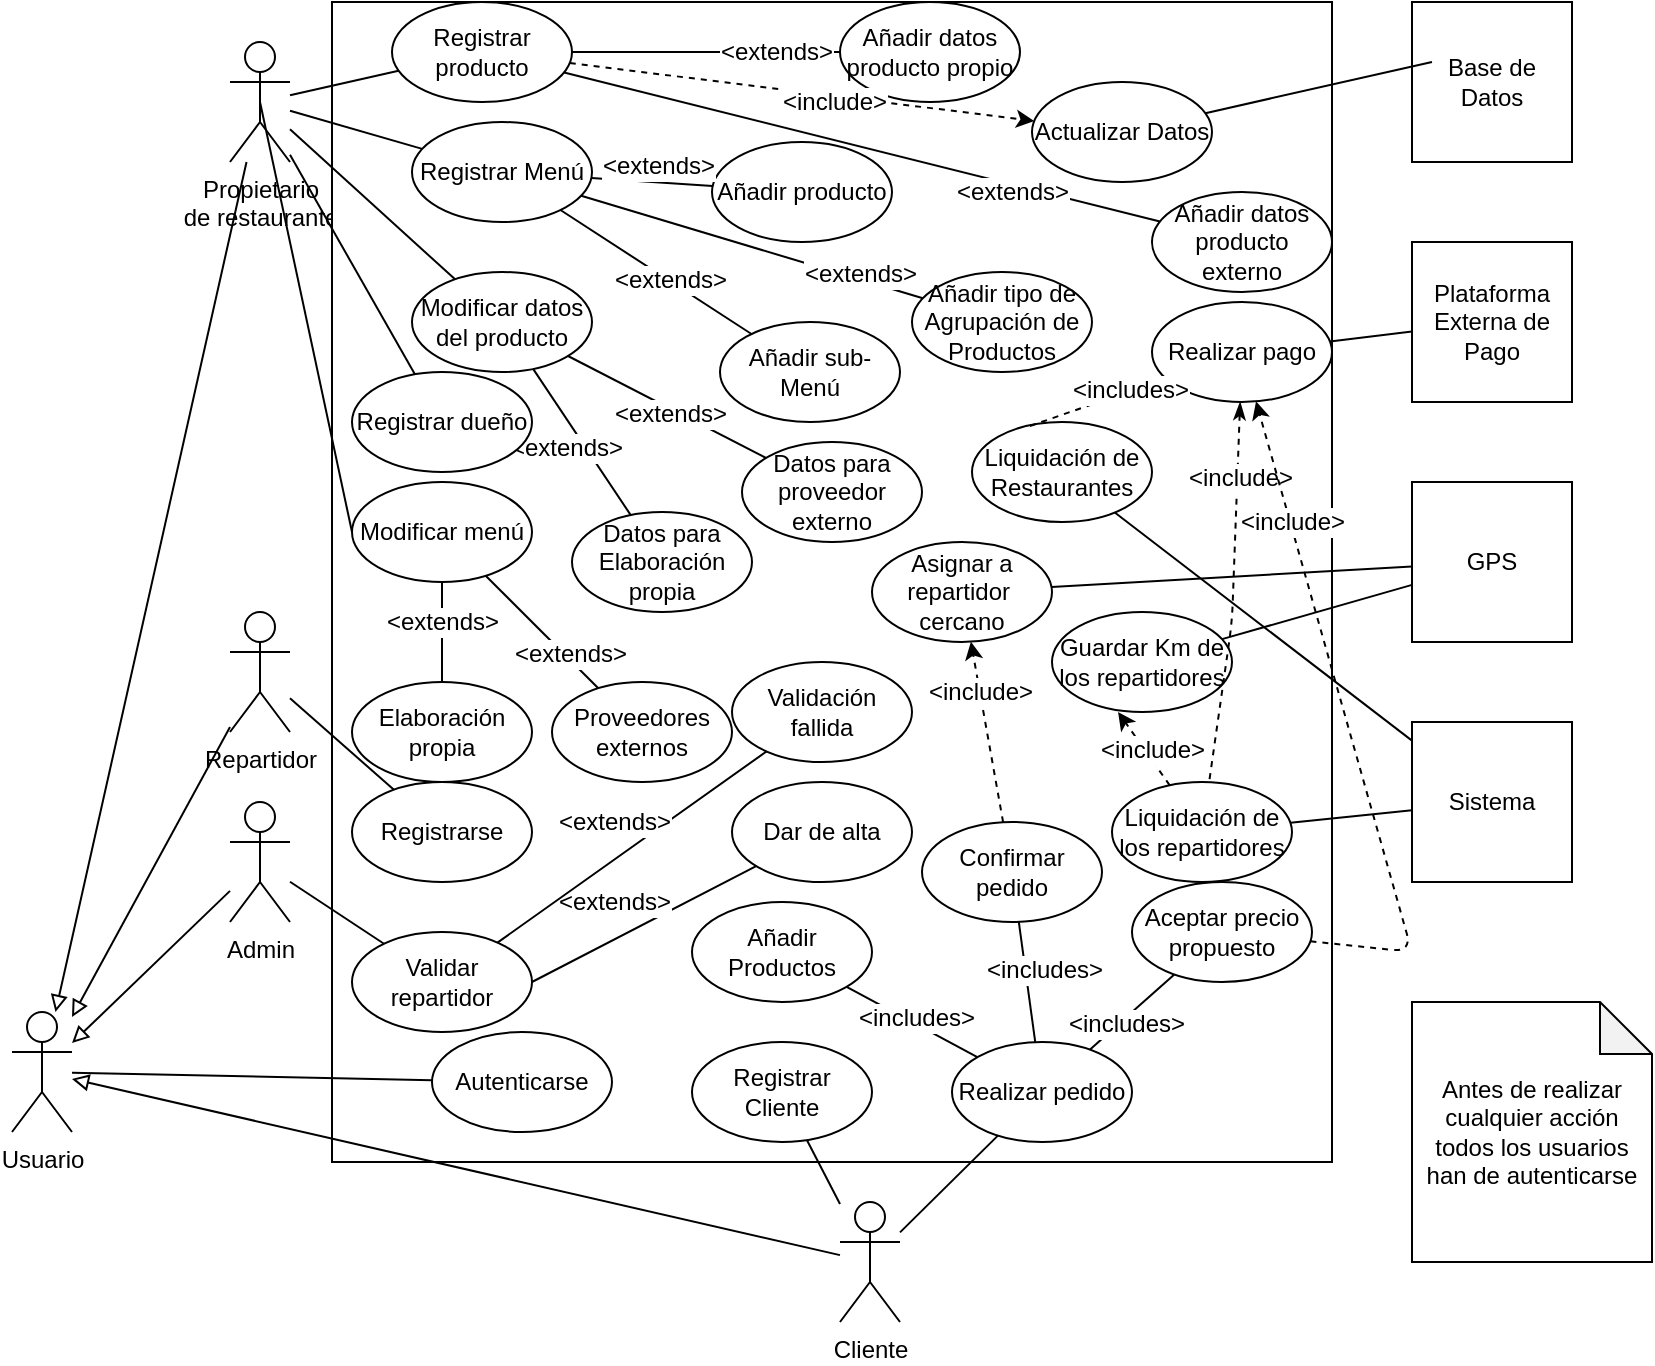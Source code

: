 <mxfile version="12.7.3" type="github">
  <diagram id="OBTY19V2pep727sq7JFN" name="Page-1">
    <mxGraphModel dx="2274" dy="757" grid="1" gridSize="10" guides="1" tooltips="1" connect="1" arrows="1" fold="1" page="1" pageScale="1" pageWidth="827" pageHeight="1169" math="0" shadow="0">
      <root>
        <mxCell id="0" />
        <mxCell id="1" parent="0" />
        <mxCell id="1PWrfDdkgmt_y7GgeJpY-1" value="Propietario &lt;br&gt;de restaurante" style="shape=umlActor;verticalLabelPosition=bottom;labelBackgroundColor=#ffffff;verticalAlign=top;html=1;outlineConnect=0;" parent="1" vertex="1">
          <mxGeometry x="109" y="40" width="30" height="60" as="geometry" />
        </mxCell>
        <mxCell id="1PWrfDdkgmt_y7GgeJpY-2" value="Cliente" style="shape=umlActor;verticalLabelPosition=bottom;labelBackgroundColor=#ffffff;verticalAlign=top;html=1;outlineConnect=0;" parent="1" vertex="1">
          <mxGeometry x="414" y="620" width="30" height="60" as="geometry" />
        </mxCell>
        <mxCell id="1PWrfDdkgmt_y7GgeJpY-3" value="Repartidor" style="shape=umlActor;verticalLabelPosition=bottom;labelBackgroundColor=#ffffff;verticalAlign=top;html=1;outlineConnect=0;" parent="1" vertex="1">
          <mxGeometry x="109" y="325" width="30" height="60" as="geometry" />
        </mxCell>
        <mxCell id="1PWrfDdkgmt_y7GgeJpY-4" value="Admin" style="shape=umlActor;verticalLabelPosition=bottom;labelBackgroundColor=#ffffff;verticalAlign=top;html=1;outlineConnect=0;" parent="1" vertex="1">
          <mxGeometry x="109" y="420" width="30" height="60" as="geometry" />
        </mxCell>
        <mxCell id="1PWrfDdkgmt_y7GgeJpY-8" value="" style="rounded=0;whiteSpace=wrap;html=1;" parent="1" vertex="1">
          <mxGeometry x="160" y="20" width="500" height="580" as="geometry" />
        </mxCell>
        <mxCell id="1PWrfDdkgmt_y7GgeJpY-9" value="Base de Datos" style="whiteSpace=wrap;html=1;aspect=fixed;" parent="1" vertex="1">
          <mxGeometry x="700" y="20" width="80" height="80" as="geometry" />
        </mxCell>
        <mxCell id="1PWrfDdkgmt_y7GgeJpY-11" value="Plataforma Externa de Pago" style="whiteSpace=wrap;html=1;aspect=fixed;" parent="1" vertex="1">
          <mxGeometry x="700" y="140" width="80" height="80" as="geometry" />
        </mxCell>
        <mxCell id="1PWrfDdkgmt_y7GgeJpY-12" value="Sistema" style="whiteSpace=wrap;html=1;aspect=fixed;" parent="1" vertex="1">
          <mxGeometry x="700" y="380" width="80" height="80" as="geometry" />
        </mxCell>
        <mxCell id="1PWrfDdkgmt_y7GgeJpY-13" value="Modificar datos del producto" style="ellipse;whiteSpace=wrap;html=1;" parent="1" vertex="1">
          <mxGeometry x="200" y="155" width="90" height="50" as="geometry" />
        </mxCell>
        <mxCell id="1PWrfDdkgmt_y7GgeJpY-18" value="Datos para proveedor externo" style="ellipse;whiteSpace=wrap;html=1;" parent="1" vertex="1">
          <mxGeometry x="365" y="240" width="90" height="50" as="geometry" />
        </mxCell>
        <mxCell id="1PWrfDdkgmt_y7GgeJpY-19" value="Datos para Elaboración propia" style="ellipse;whiteSpace=wrap;html=1;" parent="1" vertex="1">
          <mxGeometry x="280" y="275" width="90" height="50" as="geometry" />
        </mxCell>
        <mxCell id="1PWrfDdkgmt_y7GgeJpY-22" value="Confirmar pedido" style="ellipse;whiteSpace=wrap;html=1;" parent="1" vertex="1">
          <mxGeometry x="455" y="430" width="90" height="50" as="geometry" />
        </mxCell>
        <mxCell id="1PWrfDdkgmt_y7GgeJpY-23" value="Asignar a repartidor&amp;nbsp; cercano" style="ellipse;whiteSpace=wrap;html=1;" parent="1" vertex="1">
          <mxGeometry x="430" y="290" width="90" height="50" as="geometry" />
        </mxCell>
        <mxCell id="1PWrfDdkgmt_y7GgeJpY-24" value="Realizar pedido" style="ellipse;whiteSpace=wrap;html=1;" parent="1" vertex="1">
          <mxGeometry x="470" y="540" width="90" height="50" as="geometry" />
        </mxCell>
        <mxCell id="1PWrfDdkgmt_y7GgeJpY-27" value="Realizar pago" style="ellipse;whiteSpace=wrap;html=1;" parent="1" vertex="1">
          <mxGeometry x="570" y="170" width="90" height="50" as="geometry" />
        </mxCell>
        <mxCell id="1PWrfDdkgmt_y7GgeJpY-28" value="Aceptar precio propuesto" style="ellipse;whiteSpace=wrap;html=1;" parent="1" vertex="1">
          <mxGeometry x="560" y="460" width="90" height="50" as="geometry" />
        </mxCell>
        <mxCell id="1PWrfDdkgmt_y7GgeJpY-29" value="Registrarse" style="ellipse;whiteSpace=wrap;html=1;" parent="1" vertex="1">
          <mxGeometry x="170" y="410" width="90" height="50" as="geometry" />
        </mxCell>
        <mxCell id="1PWrfDdkgmt_y7GgeJpY-30" value="Dar de alta" style="ellipse;whiteSpace=wrap;html=1;" parent="1" vertex="1">
          <mxGeometry x="360" y="410" width="90" height="50" as="geometry" />
        </mxCell>
        <mxCell id="1PWrfDdkgmt_y7GgeJpY-31" value="Validar repartidor" style="ellipse;whiteSpace=wrap;html=1;" parent="1" vertex="1">
          <mxGeometry x="170" y="485" width="90" height="50" as="geometry" />
        </mxCell>
        <mxCell id="1PWrfDdkgmt_y7GgeJpY-32" value="Validación fallida" style="ellipse;whiteSpace=wrap;html=1;" parent="1" vertex="1">
          <mxGeometry x="360" y="350" width="90" height="50" as="geometry" />
        </mxCell>
        <mxCell id="1PWrfDdkgmt_y7GgeJpY-33" value="Registrar Menú" style="ellipse;whiteSpace=wrap;html=1;" parent="1" vertex="1">
          <mxGeometry x="200" y="80" width="90" height="50" as="geometry" />
        </mxCell>
        <mxCell id="1PWrfDdkgmt_y7GgeJpY-34" value="Añadir Productos" style="ellipse;whiteSpace=wrap;html=1;" parent="1" vertex="1">
          <mxGeometry x="340" y="470" width="90" height="50" as="geometry" />
        </mxCell>
        <mxCell id="1PWrfDdkgmt_y7GgeJpY-35" value="Añadir tipo de Agrupación de Productos" style="ellipse;whiteSpace=wrap;html=1;" parent="1" vertex="1">
          <mxGeometry x="450" y="155" width="90" height="50" as="geometry" />
        </mxCell>
        <mxCell id="1PWrfDdkgmt_y7GgeJpY-36" value="Añadir sub-Menú" style="ellipse;whiteSpace=wrap;html=1;" parent="1" vertex="1">
          <mxGeometry x="354" y="180" width="90" height="50" as="geometry" />
        </mxCell>
        <mxCell id="1PWrfDdkgmt_y7GgeJpY-37" value="Añadir producto" style="ellipse;whiteSpace=wrap;html=1;" parent="1" vertex="1">
          <mxGeometry x="350" y="90" width="90" height="50" as="geometry" />
        </mxCell>
        <mxCell id="1PWrfDdkgmt_y7GgeJpY-38" value="Registrar producto" style="ellipse;whiteSpace=wrap;html=1;" parent="1" vertex="1">
          <mxGeometry x="190" y="20" width="90" height="50" as="geometry" />
        </mxCell>
        <mxCell id="1PWrfDdkgmt_y7GgeJpY-39" value="GPS" style="whiteSpace=wrap;html=1;aspect=fixed;" parent="1" vertex="1">
          <mxGeometry x="700" y="260" width="80" height="80" as="geometry" />
        </mxCell>
        <mxCell id="1PWrfDdkgmt_y7GgeJpY-41" value="Guardar Km de los repartidores" style="ellipse;whiteSpace=wrap;html=1;" parent="1" vertex="1">
          <mxGeometry x="520" y="325" width="90" height="50" as="geometry" />
        </mxCell>
        <mxCell id="1PWrfDdkgmt_y7GgeJpY-42" value="Liquidación de los repartidores" style="ellipse;whiteSpace=wrap;html=1;" parent="1" vertex="1">
          <mxGeometry x="550" y="410" width="90" height="50" as="geometry" />
        </mxCell>
        <mxCell id="1PWrfDdkgmt_y7GgeJpY-47" value="Actualizar Datos" style="ellipse;whiteSpace=wrap;html=1;" parent="1" vertex="1">
          <mxGeometry x="510" y="60" width="90" height="50" as="geometry" />
        </mxCell>
        <mxCell id="1PWrfDdkgmt_y7GgeJpY-50" value="" style="endArrow=none;html=1;endFill=0;" parent="1" source="1PWrfDdkgmt_y7GgeJpY-13" target="1PWrfDdkgmt_y7GgeJpY-19" edge="1">
          <mxGeometry width="50" height="50" relative="1" as="geometry">
            <mxPoint x="280" y="210" as="sourcePoint" />
            <mxPoint x="490" y="250" as="targetPoint" />
          </mxGeometry>
        </mxCell>
        <mxCell id="QZLc6Dcv_7mxusPoxPZv-28" value="&amp;lt;extends&amp;gt;" style="text;html=1;align=center;verticalAlign=middle;resizable=0;points=[];labelBackgroundColor=#ffffff;" parent="1PWrfDdkgmt_y7GgeJpY-50" vertex="1" connectable="0">
          <mxGeometry x="0.263" y="-2" relative="1" as="geometry">
            <mxPoint x="-12.78" y="-8.34" as="offset" />
          </mxGeometry>
        </mxCell>
        <mxCell id="1PWrfDdkgmt_y7GgeJpY-51" value="" style="endArrow=none;html=1;endFill=0;" parent="1" source="1PWrfDdkgmt_y7GgeJpY-13" target="1PWrfDdkgmt_y7GgeJpY-18" edge="1">
          <mxGeometry width="50" height="50" relative="1" as="geometry">
            <mxPoint x="289.099" y="260.021" as="sourcePoint" />
            <mxPoint x="490" y="250" as="targetPoint" />
          </mxGeometry>
        </mxCell>
        <mxCell id="QZLc6Dcv_7mxusPoxPZv-29" value="&amp;lt;extends&amp;gt;" style="text;html=1;align=center;verticalAlign=middle;resizable=0;points=[];labelBackgroundColor=#ffffff;" parent="1PWrfDdkgmt_y7GgeJpY-51" vertex="1" connectable="0">
          <mxGeometry x="0.507" y="1" relative="1" as="geometry">
            <mxPoint x="-24.58" y="-8.82" as="offset" />
          </mxGeometry>
        </mxCell>
        <mxCell id="1PWrfDdkgmt_y7GgeJpY-52" value="" style="endArrow=none;html=1;endFill=0;" parent="1" source="1PWrfDdkgmt_y7GgeJpY-1" target="1PWrfDdkgmt_y7GgeJpY-13" edge="1">
          <mxGeometry width="50" height="50" relative="1" as="geometry">
            <mxPoint x="440" y="300" as="sourcePoint" />
            <mxPoint x="490" y="250" as="targetPoint" />
          </mxGeometry>
        </mxCell>
        <mxCell id="1PWrfDdkgmt_y7GgeJpY-55" value="" style="endArrow=none;html=1;exitX=0.125;exitY=0.375;exitDx=0;exitDy=0;exitPerimeter=0;endFill=0;" parent="1" source="1PWrfDdkgmt_y7GgeJpY-9" target="1PWrfDdkgmt_y7GgeJpY-47" edge="1">
          <mxGeometry width="50" height="50" relative="1" as="geometry">
            <mxPoint x="410" y="300" as="sourcePoint" />
            <mxPoint x="460" y="250" as="targetPoint" />
          </mxGeometry>
        </mxCell>
        <mxCell id="1PWrfDdkgmt_y7GgeJpY-59" value="Añadir datos producto propio" style="ellipse;whiteSpace=wrap;html=1;" parent="1" vertex="1">
          <mxGeometry x="414" y="20" width="90" height="50" as="geometry" />
        </mxCell>
        <mxCell id="1PWrfDdkgmt_y7GgeJpY-60" value="Añadir datos producto externo" style="ellipse;whiteSpace=wrap;html=1;" parent="1" vertex="1">
          <mxGeometry x="570" y="115" width="90" height="50" as="geometry" />
        </mxCell>
        <mxCell id="1PWrfDdkgmt_y7GgeJpY-61" value="" style="endArrow=none;html=1;endFill=0;" parent="1" source="1PWrfDdkgmt_y7GgeJpY-38" target="1PWrfDdkgmt_y7GgeJpY-59" edge="1">
          <mxGeometry width="50" height="50" relative="1" as="geometry">
            <mxPoint x="410" y="300" as="sourcePoint" />
            <mxPoint x="460" y="250" as="targetPoint" />
          </mxGeometry>
        </mxCell>
        <mxCell id="QZLc6Dcv_7mxusPoxPZv-7" value="&amp;lt;extends&amp;gt;" style="text;html=1;align=center;verticalAlign=middle;resizable=0;points=[];labelBackgroundColor=#ffffff;" parent="1PWrfDdkgmt_y7GgeJpY-61" vertex="1" connectable="0">
          <mxGeometry x="0.522" relative="1" as="geometry">
            <mxPoint as="offset" />
          </mxGeometry>
        </mxCell>
        <mxCell id="1PWrfDdkgmt_y7GgeJpY-62" value="" style="endArrow=none;html=1;endFill=0;" parent="1" source="1PWrfDdkgmt_y7GgeJpY-38" target="1PWrfDdkgmt_y7GgeJpY-60" edge="1">
          <mxGeometry width="50" height="50" relative="1" as="geometry">
            <mxPoint x="410" y="300" as="sourcePoint" />
            <mxPoint x="460" y="250" as="targetPoint" />
          </mxGeometry>
        </mxCell>
        <mxCell id="QZLc6Dcv_7mxusPoxPZv-8" value="&amp;lt;extends&amp;gt;" style="text;html=1;align=center;verticalAlign=middle;resizable=0;points=[];labelBackgroundColor=#ffffff;" parent="1PWrfDdkgmt_y7GgeJpY-62" vertex="1" connectable="0">
          <mxGeometry x="0.223" y="2" relative="1" as="geometry">
            <mxPoint x="40.71" y="15.94" as="offset" />
          </mxGeometry>
        </mxCell>
        <mxCell id="1PWrfDdkgmt_y7GgeJpY-63" value="" style="endArrow=none;html=1;endFill=0;" parent="1" source="1PWrfDdkgmt_y7GgeJpY-1" target="1PWrfDdkgmt_y7GgeJpY-38" edge="1">
          <mxGeometry width="50" height="50" relative="1" as="geometry">
            <mxPoint x="410" y="300" as="sourcePoint" />
            <mxPoint x="460" y="250" as="targetPoint" />
          </mxGeometry>
        </mxCell>
        <mxCell id="1PWrfDdkgmt_y7GgeJpY-64" value="" style="endArrow=none;html=1;endFill=0;" parent="1" source="1PWrfDdkgmt_y7GgeJpY-1" target="1PWrfDdkgmt_y7GgeJpY-33" edge="1">
          <mxGeometry width="50" height="50" relative="1" as="geometry">
            <mxPoint x="410" y="300" as="sourcePoint" />
            <mxPoint x="460" y="250" as="targetPoint" />
          </mxGeometry>
        </mxCell>
        <mxCell id="1PWrfDdkgmt_y7GgeJpY-65" value="" style="endArrow=none;html=1;endFill=0;" parent="1" source="1PWrfDdkgmt_y7GgeJpY-33" target="1PWrfDdkgmt_y7GgeJpY-36" edge="1">
          <mxGeometry width="50" height="50" relative="1" as="geometry">
            <mxPoint x="410" y="300" as="sourcePoint" />
            <mxPoint x="460" y="250" as="targetPoint" />
          </mxGeometry>
        </mxCell>
        <mxCell id="QZLc6Dcv_7mxusPoxPZv-32" value="&amp;lt;extends&amp;gt;" style="text;html=1;align=center;verticalAlign=middle;resizable=0;points=[];labelBackgroundColor=#ffffff;" parent="1PWrfDdkgmt_y7GgeJpY-65" vertex="1" connectable="0">
          <mxGeometry x="0.348" y="2" relative="1" as="geometry">
            <mxPoint x="-11.37" y="-5.04" as="offset" />
          </mxGeometry>
        </mxCell>
        <mxCell id="1PWrfDdkgmt_y7GgeJpY-66" value="" style="endArrow=none;html=1;endFill=0;" parent="1" source="1PWrfDdkgmt_y7GgeJpY-33" target="1PWrfDdkgmt_y7GgeJpY-37" edge="1">
          <mxGeometry width="50" height="50" relative="1" as="geometry">
            <mxPoint x="410" y="300" as="sourcePoint" />
            <mxPoint x="460" y="250" as="targetPoint" />
          </mxGeometry>
        </mxCell>
        <mxCell id="QZLc6Dcv_7mxusPoxPZv-30" value="&amp;lt;extends&amp;gt;" style="text;html=1;align=center;verticalAlign=middle;resizable=0;points=[];labelBackgroundColor=#ffffff;" parent="1PWrfDdkgmt_y7GgeJpY-66" vertex="1" connectable="0">
          <mxGeometry x="0.429" relative="1" as="geometry">
            <mxPoint x="-10.63" y="-9.04" as="offset" />
          </mxGeometry>
        </mxCell>
        <mxCell id="1PWrfDdkgmt_y7GgeJpY-67" value="" style="endArrow=none;html=1;endFill=0;" parent="1" source="1PWrfDdkgmt_y7GgeJpY-33" target="1PWrfDdkgmt_y7GgeJpY-35" edge="1">
          <mxGeometry width="50" height="50" relative="1" as="geometry">
            <mxPoint x="410" y="300" as="sourcePoint" />
            <mxPoint x="460" y="250" as="targetPoint" />
          </mxGeometry>
        </mxCell>
        <mxCell id="QZLc6Dcv_7mxusPoxPZv-31" value="&amp;lt;extends&amp;gt;" style="text;html=1;align=center;verticalAlign=middle;resizable=0;points=[];labelBackgroundColor=#ffffff;" parent="1PWrfDdkgmt_y7GgeJpY-67" vertex="1" connectable="0">
          <mxGeometry x="0.619" y="3" relative="1" as="geometry">
            <mxPoint as="offset" />
          </mxGeometry>
        </mxCell>
        <mxCell id="1PWrfDdkgmt_y7GgeJpY-68" value="" style="endArrow=none;html=1;endFill=0;" parent="1" source="1PWrfDdkgmt_y7GgeJpY-3" target="1PWrfDdkgmt_y7GgeJpY-29" edge="1">
          <mxGeometry width="50" height="50" relative="1" as="geometry">
            <mxPoint x="410" y="460" as="sourcePoint" />
            <mxPoint x="460" y="410" as="targetPoint" />
          </mxGeometry>
        </mxCell>
        <mxCell id="1PWrfDdkgmt_y7GgeJpY-69" value="" style="endArrow=none;html=1;endFill=0;" parent="1" source="1PWrfDdkgmt_y7GgeJpY-4" target="1PWrfDdkgmt_y7GgeJpY-31" edge="1">
          <mxGeometry width="50" height="50" relative="1" as="geometry">
            <mxPoint x="410" y="460" as="sourcePoint" />
            <mxPoint x="460" y="410" as="targetPoint" />
          </mxGeometry>
        </mxCell>
        <mxCell id="1PWrfDdkgmt_y7GgeJpY-70" value="" style="endArrow=none;html=1;exitX=1;exitY=0.5;exitDx=0;exitDy=0;endFill=0;" parent="1" source="1PWrfDdkgmt_y7GgeJpY-31" target="1PWrfDdkgmt_y7GgeJpY-30" edge="1">
          <mxGeometry width="50" height="50" relative="1" as="geometry">
            <mxPoint x="410" y="460" as="sourcePoint" />
            <mxPoint x="460" y="410" as="targetPoint" />
          </mxGeometry>
        </mxCell>
        <mxCell id="QZLc6Dcv_7mxusPoxPZv-24" value="&amp;lt;extends&amp;gt;" style="text;html=1;align=center;verticalAlign=middle;resizable=0;points=[];labelBackgroundColor=#ffffff;" parent="1PWrfDdkgmt_y7GgeJpY-70" vertex="1" connectable="0">
          <mxGeometry x="0.36" relative="1" as="geometry">
            <mxPoint x="-35.81" y="-0.82" as="offset" />
          </mxGeometry>
        </mxCell>
        <mxCell id="1PWrfDdkgmt_y7GgeJpY-71" value="" style="endArrow=none;html=1;endFill=0;" parent="1" source="1PWrfDdkgmt_y7GgeJpY-31" target="1PWrfDdkgmt_y7GgeJpY-32" edge="1">
          <mxGeometry width="50" height="50" relative="1" as="geometry">
            <mxPoint x="410" y="460" as="sourcePoint" />
            <mxPoint x="460" y="410" as="targetPoint" />
          </mxGeometry>
        </mxCell>
        <mxCell id="QZLc6Dcv_7mxusPoxPZv-23" value="&amp;lt;extends&amp;gt;" style="text;html=1;align=center;verticalAlign=middle;resizable=0;points=[];labelBackgroundColor=#ffffff;" parent="1PWrfDdkgmt_y7GgeJpY-71" vertex="1" connectable="0">
          <mxGeometry x="0.477" y="2" relative="1" as="geometry">
            <mxPoint x="-40.47" y="11.59" as="offset" />
          </mxGeometry>
        </mxCell>
        <mxCell id="1PWrfDdkgmt_y7GgeJpY-73" value="" style="endArrow=none;html=1;endFill=0;" parent="1" source="1PWrfDdkgmt_y7GgeJpY-24" target="1PWrfDdkgmt_y7GgeJpY-34" edge="1">
          <mxGeometry width="50" height="50" relative="1" as="geometry">
            <mxPoint x="410" y="410" as="sourcePoint" />
            <mxPoint x="460" y="360" as="targetPoint" />
          </mxGeometry>
        </mxCell>
        <mxCell id="QZLc6Dcv_7mxusPoxPZv-27" value="&amp;lt;includes&amp;gt;" style="text;html=1;align=center;verticalAlign=middle;resizable=0;points=[];labelBackgroundColor=#ffffff;" parent="1PWrfDdkgmt_y7GgeJpY-73" vertex="1" connectable="0">
          <mxGeometry x="-0.431" y="-1" relative="1" as="geometry">
            <mxPoint x="-12.49" y="-8.78" as="offset" />
          </mxGeometry>
        </mxCell>
        <mxCell id="1PWrfDdkgmt_y7GgeJpY-74" value="" style="endArrow=none;html=1;endFill=0;" parent="1" source="1PWrfDdkgmt_y7GgeJpY-24" target="1PWrfDdkgmt_y7GgeJpY-22" edge="1">
          <mxGeometry width="50" height="50" relative="1" as="geometry">
            <mxPoint x="410" y="410" as="sourcePoint" />
            <mxPoint x="460" y="360" as="targetPoint" />
          </mxGeometry>
        </mxCell>
        <mxCell id="QZLc6Dcv_7mxusPoxPZv-26" value="&amp;lt;includes&amp;gt;" style="text;html=1;align=center;verticalAlign=middle;resizable=0;points=[];labelBackgroundColor=#ffffff;" parent="1PWrfDdkgmt_y7GgeJpY-74" vertex="1" connectable="0">
          <mxGeometry x="-0.41" y="-1" relative="1" as="geometry">
            <mxPoint x="5.25" y="-18.17" as="offset" />
          </mxGeometry>
        </mxCell>
        <mxCell id="1PWrfDdkgmt_y7GgeJpY-75" value="" style="endArrow=none;html=1;endFill=0;" parent="1" source="1PWrfDdkgmt_y7GgeJpY-24" target="1PWrfDdkgmt_y7GgeJpY-28" edge="1">
          <mxGeometry width="50" height="50" relative="1" as="geometry">
            <mxPoint x="410" y="410" as="sourcePoint" />
            <mxPoint x="460" y="360" as="targetPoint" />
          </mxGeometry>
        </mxCell>
        <mxCell id="QZLc6Dcv_7mxusPoxPZv-25" value="&amp;lt;includes&amp;gt;" style="text;html=1;align=center;verticalAlign=middle;resizable=0;points=[];labelBackgroundColor=#ffffff;" parent="1PWrfDdkgmt_y7GgeJpY-75" vertex="1" connectable="0">
          <mxGeometry x="-0.708" y="-1" relative="1" as="geometry">
            <mxPoint x="11.23" y="-7.85" as="offset" />
          </mxGeometry>
        </mxCell>
        <mxCell id="1PWrfDdkgmt_y7GgeJpY-76" value="" style="endArrow=none;html=1;endFill=0;" parent="1" source="1PWrfDdkgmt_y7GgeJpY-39" target="1PWrfDdkgmt_y7GgeJpY-23" edge="1">
          <mxGeometry width="50" height="50" relative="1" as="geometry">
            <mxPoint x="410" y="350" as="sourcePoint" />
            <mxPoint x="460" y="300" as="targetPoint" />
          </mxGeometry>
        </mxCell>
        <mxCell id="1PWrfDdkgmt_y7GgeJpY-77" value="" style="endArrow=none;html=1;endFill=0;" parent="1" source="1PWrfDdkgmt_y7GgeJpY-39" target="1PWrfDdkgmt_y7GgeJpY-41" edge="1">
          <mxGeometry width="50" height="50" relative="1" as="geometry">
            <mxPoint x="410" y="350" as="sourcePoint" />
            <mxPoint x="460" y="300" as="targetPoint" />
          </mxGeometry>
        </mxCell>
        <mxCell id="1PWrfDdkgmt_y7GgeJpY-78" value="" style="endArrow=none;html=1;endFill=0;" parent="1" source="1PWrfDdkgmt_y7GgeJpY-12" target="1PWrfDdkgmt_y7GgeJpY-42" edge="1">
          <mxGeometry width="50" height="50" relative="1" as="geometry">
            <mxPoint x="410" y="350" as="sourcePoint" />
            <mxPoint x="460" y="300" as="targetPoint" />
          </mxGeometry>
        </mxCell>
        <mxCell id="1PWrfDdkgmt_y7GgeJpY-79" value="" style="endArrow=none;html=1;endFill=0;" parent="1" source="1PWrfDdkgmt_y7GgeJpY-11" target="1PWrfDdkgmt_y7GgeJpY-27" edge="1">
          <mxGeometry width="50" height="50" relative="1" as="geometry">
            <mxPoint x="410" y="350" as="sourcePoint" />
            <mxPoint x="460" y="300" as="targetPoint" />
          </mxGeometry>
        </mxCell>
        <mxCell id="QZLc6Dcv_7mxusPoxPZv-1" value="" style="endArrow=none;html=1;endFill=0;" parent="1" source="1PWrfDdkgmt_y7GgeJpY-2" target="1PWrfDdkgmt_y7GgeJpY-24" edge="1">
          <mxGeometry width="50" height="50" relative="1" as="geometry">
            <mxPoint x="390" y="420" as="sourcePoint" />
            <mxPoint x="440" y="370" as="targetPoint" />
          </mxGeometry>
        </mxCell>
        <mxCell id="QZLc6Dcv_7mxusPoxPZv-2" value="Usuario" style="shape=umlActor;verticalLabelPosition=bottom;labelBackgroundColor=#ffffff;verticalAlign=top;html=1;outlineConnect=0;" parent="1" vertex="1">
          <mxGeometry y="525" width="30" height="60" as="geometry" />
        </mxCell>
        <mxCell id="QZLc6Dcv_7mxusPoxPZv-3" value="Autenticarse" style="ellipse;whiteSpace=wrap;html=1;" parent="1" vertex="1">
          <mxGeometry x="210" y="535" width="90" height="50" as="geometry" />
        </mxCell>
        <mxCell id="QZLc6Dcv_7mxusPoxPZv-5" value="" style="endArrow=none;html=1;endFill=0;" parent="1" source="QZLc6Dcv_7mxusPoxPZv-2" target="QZLc6Dcv_7mxusPoxPZv-3" edge="1">
          <mxGeometry width="50" height="50" relative="1" as="geometry">
            <mxPoint x="390" y="420" as="sourcePoint" />
            <mxPoint x="440" y="370" as="targetPoint" />
          </mxGeometry>
        </mxCell>
        <mxCell id="QZLc6Dcv_7mxusPoxPZv-11" value="" style="endArrow=block;html=1;endFill=0;" parent="1" source="1PWrfDdkgmt_y7GgeJpY-2" target="QZLc6Dcv_7mxusPoxPZv-2" edge="1">
          <mxGeometry width="50" height="50" relative="1" as="geometry">
            <mxPoint x="390" y="400" as="sourcePoint" />
            <mxPoint x="440" y="350" as="targetPoint" />
          </mxGeometry>
        </mxCell>
        <mxCell id="QZLc6Dcv_7mxusPoxPZv-12" value="" style="endArrow=block;html=1;endFill=0;" parent="1" source="1PWrfDdkgmt_y7GgeJpY-4" target="QZLc6Dcv_7mxusPoxPZv-2" edge="1">
          <mxGeometry width="50" height="50" relative="1" as="geometry">
            <mxPoint x="390" y="400" as="sourcePoint" />
            <mxPoint x="440" y="350" as="targetPoint" />
          </mxGeometry>
        </mxCell>
        <mxCell id="QZLc6Dcv_7mxusPoxPZv-13" value="" style="endArrow=block;html=1;endFill=0;" parent="1" source="1PWrfDdkgmt_y7GgeJpY-3" target="QZLc6Dcv_7mxusPoxPZv-2" edge="1">
          <mxGeometry width="50" height="50" relative="1" as="geometry">
            <mxPoint x="390" y="400" as="sourcePoint" />
            <mxPoint x="440" y="350" as="targetPoint" />
          </mxGeometry>
        </mxCell>
        <mxCell id="QZLc6Dcv_7mxusPoxPZv-14" value="" style="endArrow=block;html=1;endFill=0;" parent="1" source="1PWrfDdkgmt_y7GgeJpY-1" target="QZLc6Dcv_7mxusPoxPZv-2" edge="1">
          <mxGeometry width="50" height="50" relative="1" as="geometry">
            <mxPoint x="390" y="400" as="sourcePoint" />
            <mxPoint x="440" y="350" as="targetPoint" />
          </mxGeometry>
        </mxCell>
        <mxCell id="QZLc6Dcv_7mxusPoxPZv-15" value="" style="endArrow=classic;dashed=1;html=1;endFill=1;" parent="1" source="1PWrfDdkgmt_y7GgeJpY-22" target="1PWrfDdkgmt_y7GgeJpY-23" edge="1">
          <mxGeometry width="50" height="50" relative="1" as="geometry">
            <mxPoint x="390" y="400" as="sourcePoint" />
            <mxPoint x="440" y="350" as="targetPoint" />
          </mxGeometry>
        </mxCell>
        <mxCell id="QZLc6Dcv_7mxusPoxPZv-16" value="&amp;lt;include&amp;gt;" style="text;html=1;align=center;verticalAlign=middle;resizable=0;points=[];labelBackgroundColor=#ffffff;" parent="QZLc6Dcv_7mxusPoxPZv-15" vertex="1" connectable="0">
          <mxGeometry x="0.455" relative="1" as="geometry">
            <mxPoint as="offset" />
          </mxGeometry>
        </mxCell>
        <mxCell id="QZLc6Dcv_7mxusPoxPZv-17" value="" style="endArrow=classic;dashed=1;html=1;entryX=0.367;entryY=1;entryDx=0;entryDy=0;entryPerimeter=0;endFill=1;" parent="1" source="1PWrfDdkgmt_y7GgeJpY-42" target="1PWrfDdkgmt_y7GgeJpY-41" edge="1">
          <mxGeometry width="50" height="50" relative="1" as="geometry">
            <mxPoint x="390" y="400" as="sourcePoint" />
            <mxPoint x="440" y="350" as="targetPoint" />
          </mxGeometry>
        </mxCell>
        <mxCell id="QZLc6Dcv_7mxusPoxPZv-18" value="&amp;lt;include&amp;gt;" style="text;html=1;align=center;verticalAlign=middle;resizable=0;points=[];labelBackgroundColor=#ffffff;" parent="QZLc6Dcv_7mxusPoxPZv-17" vertex="1" connectable="0">
          <mxGeometry x="0.546" y="3" relative="1" as="geometry">
            <mxPoint x="12.84" y="8.55" as="offset" />
          </mxGeometry>
        </mxCell>
        <mxCell id="QZLc6Dcv_7mxusPoxPZv-19" value="" style="endArrow=none;dashed=1;html=1;endFill=0;startArrow=classicThin;startFill=1;" parent="1" source="1PWrfDdkgmt_y7GgeJpY-27" target="1PWrfDdkgmt_y7GgeJpY-42" edge="1">
          <mxGeometry width="50" height="50" relative="1" as="geometry">
            <mxPoint x="390" y="400" as="sourcePoint" />
            <mxPoint x="440" y="350" as="targetPoint" />
            <Array as="points">
              <mxPoint x="610" y="330" />
            </Array>
          </mxGeometry>
        </mxCell>
        <mxCell id="QZLc6Dcv_7mxusPoxPZv-20" value="&amp;lt;include&amp;gt;" style="text;html=1;align=center;verticalAlign=middle;resizable=0;points=[];labelBackgroundColor=#ffffff;" parent="QZLc6Dcv_7mxusPoxPZv-19" vertex="1" connectable="0">
          <mxGeometry x="-0.608" y="1" relative="1" as="geometry">
            <mxPoint as="offset" />
          </mxGeometry>
        </mxCell>
        <mxCell id="QZLc6Dcv_7mxusPoxPZv-21" value="" style="endArrow=classic;dashed=1;html=1;endFill=1;" parent="1" source="1PWrfDdkgmt_y7GgeJpY-38" target="1PWrfDdkgmt_y7GgeJpY-47" edge="1">
          <mxGeometry width="50" height="50" relative="1" as="geometry">
            <mxPoint x="390" y="400" as="sourcePoint" />
            <mxPoint x="440" y="350" as="targetPoint" />
          </mxGeometry>
        </mxCell>
        <mxCell id="QZLc6Dcv_7mxusPoxPZv-22" value="&amp;lt;include&amp;gt;" style="text;html=1;align=center;verticalAlign=middle;resizable=0;points=[];labelBackgroundColor=#ffffff;" parent="QZLc6Dcv_7mxusPoxPZv-21" vertex="1" connectable="0">
          <mxGeometry x="-0.331" relative="1" as="geometry">
            <mxPoint x="53.67" y="9.89" as="offset" />
          </mxGeometry>
        </mxCell>
        <mxCell id="QZLc6Dcv_7mxusPoxPZv-33" value="Liquidación de Restaurantes" style="ellipse;whiteSpace=wrap;html=1;" parent="1" vertex="1">
          <mxGeometry x="480" y="230" width="90" height="50" as="geometry" />
        </mxCell>
        <mxCell id="QZLc6Dcv_7mxusPoxPZv-34" value="" style="endArrow=none;html=1;endFill=0;" parent="1" source="1PWrfDdkgmt_y7GgeJpY-12" target="QZLc6Dcv_7mxusPoxPZv-33" edge="1">
          <mxGeometry width="50" height="50" relative="1" as="geometry">
            <mxPoint x="390" y="400" as="sourcePoint" />
            <mxPoint x="440" y="350" as="targetPoint" />
          </mxGeometry>
        </mxCell>
        <mxCell id="QZLc6Dcv_7mxusPoxPZv-36" value="" style="endArrow=classic;dashed=1;html=1;endFill=1;" parent="1" source="1PWrfDdkgmt_y7GgeJpY-28" target="1PWrfDdkgmt_y7GgeJpY-27" edge="1">
          <mxGeometry width="50" height="50" relative="1" as="geometry">
            <mxPoint x="390" y="400" as="sourcePoint" />
            <mxPoint x="440" y="350" as="targetPoint" />
            <Array as="points">
              <mxPoint x="700" y="495" />
            </Array>
          </mxGeometry>
        </mxCell>
        <mxCell id="QZLc6Dcv_7mxusPoxPZv-37" value="" style="endArrow=none;dashed=1;html=1;exitX=0.322;exitY=0.04;exitDx=0;exitDy=0;exitPerimeter=0;" parent="1" source="QZLc6Dcv_7mxusPoxPZv-33" target="1PWrfDdkgmt_y7GgeJpY-27" edge="1">
          <mxGeometry width="50" height="50" relative="1" as="geometry">
            <mxPoint x="390" y="400" as="sourcePoint" />
            <mxPoint x="440" y="350" as="targetPoint" />
          </mxGeometry>
        </mxCell>
        <mxCell id="QZLc6Dcv_7mxusPoxPZv-38" value="&amp;lt;includes&amp;gt;" style="text;html=1;align=center;verticalAlign=middle;resizable=0;points=[];labelBackgroundColor=#ffffff;" parent="QZLc6Dcv_7mxusPoxPZv-37" vertex="1" connectable="0">
          <mxGeometry x="0.478" y="1" relative="1" as="geometry">
            <mxPoint as="offset" />
          </mxGeometry>
        </mxCell>
        <mxCell id="9-iavBqD0uZxX6o574j2-1" value="Registrar Cliente" style="ellipse;whiteSpace=wrap;html=1;" vertex="1" parent="1">
          <mxGeometry x="340" y="540" width="90" height="50" as="geometry" />
        </mxCell>
        <mxCell id="9-iavBqD0uZxX6o574j2-2" value="" style="endArrow=none;html=1;endFill=0;" edge="1" parent="1" source="1PWrfDdkgmt_y7GgeJpY-2" target="9-iavBqD0uZxX6o574j2-1">
          <mxGeometry width="50" height="50" relative="1" as="geometry">
            <mxPoint x="390" y="490" as="sourcePoint" />
            <mxPoint x="440" y="440" as="targetPoint" />
          </mxGeometry>
        </mxCell>
        <mxCell id="9-iavBqD0uZxX6o574j2-3" value="Registrar dueño" style="ellipse;whiteSpace=wrap;html=1;" vertex="1" parent="1">
          <mxGeometry x="170" y="205" width="90" height="50" as="geometry" />
        </mxCell>
        <mxCell id="9-iavBqD0uZxX6o574j2-4" value="" style="endArrow=none;html=1;endFill=0;" edge="1" parent="1" source="1PWrfDdkgmt_y7GgeJpY-1" target="9-iavBqD0uZxX6o574j2-3">
          <mxGeometry width="50" height="50" relative="1" as="geometry">
            <mxPoint x="390" y="310" as="sourcePoint" />
            <mxPoint x="440" y="260" as="targetPoint" />
          </mxGeometry>
        </mxCell>
        <mxCell id="9-iavBqD0uZxX6o574j2-5" value="&amp;lt;include&amp;gt;" style="text;html=1;align=center;verticalAlign=middle;resizable=0;points=[];labelBackgroundColor=#ffffff;" vertex="1" connectable="0" parent="1">
          <mxGeometry x="640.004" y="279.996" as="geometry">
            <mxPoint as="offset" />
          </mxGeometry>
        </mxCell>
        <mxCell id="9-iavBqD0uZxX6o574j2-6" value="Antes de realizar cualquier acción todos los usuarios han de autenticarse" style="shape=note;whiteSpace=wrap;html=1;backgroundOutline=1;darkOpacity=0.05;size=26;" vertex="1" parent="1">
          <mxGeometry x="700" y="520" width="120" height="130" as="geometry" />
        </mxCell>
        <mxCell id="9-iavBqD0uZxX6o574j2-7" value="Proveedores externos" style="ellipse;whiteSpace=wrap;html=1;" vertex="1" parent="1">
          <mxGeometry x="270" y="360" width="90" height="50" as="geometry" />
        </mxCell>
        <mxCell id="9-iavBqD0uZxX6o574j2-8" value="Modificar menú" style="ellipse;whiteSpace=wrap;html=1;" vertex="1" parent="1">
          <mxGeometry x="170" y="260" width="90" height="50" as="geometry" />
        </mxCell>
        <mxCell id="9-iavBqD0uZxX6o574j2-9" value="Elaboración propia" style="ellipse;whiteSpace=wrap;html=1;" vertex="1" parent="1">
          <mxGeometry x="170" y="360" width="90" height="50" as="geometry" />
        </mxCell>
        <mxCell id="9-iavBqD0uZxX6o574j2-10" value="" style="endArrow=none;html=1;endFill=0;" edge="1" parent="1" source="9-iavBqD0uZxX6o574j2-8" target="9-iavBqD0uZxX6o574j2-9">
          <mxGeometry width="50" height="50" relative="1" as="geometry">
            <mxPoint x="500" y="330" as="sourcePoint" />
            <mxPoint x="550" y="280" as="targetPoint" />
            <Array as="points">
              <mxPoint x="215" y="330" />
            </Array>
          </mxGeometry>
        </mxCell>
        <mxCell id="9-iavBqD0uZxX6o574j2-14" value="&amp;lt;extends&amp;gt;" style="text;html=1;align=center;verticalAlign=middle;resizable=0;points=[];labelBackgroundColor=#ffffff;" vertex="1" connectable="0" parent="9-iavBqD0uZxX6o574j2-10">
          <mxGeometry x="0.627" relative="1" as="geometry">
            <mxPoint y="-20.67" as="offset" />
          </mxGeometry>
        </mxCell>
        <mxCell id="9-iavBqD0uZxX6o574j2-11" value="" style="endArrow=none;html=1;endFill=0;" edge="1" parent="1" source="9-iavBqD0uZxX6o574j2-8" target="9-iavBqD0uZxX6o574j2-7">
          <mxGeometry width="50" height="50" relative="1" as="geometry">
            <mxPoint x="210" y="480" as="sourcePoint" />
            <mxPoint x="260" y="430" as="targetPoint" />
          </mxGeometry>
        </mxCell>
        <mxCell id="9-iavBqD0uZxX6o574j2-13" value="&amp;lt;extends&amp;gt;" style="text;html=1;align=center;verticalAlign=middle;resizable=0;points=[];labelBackgroundColor=#ffffff;" vertex="1" connectable="0" parent="9-iavBqD0uZxX6o574j2-11">
          <mxGeometry x="0.414" y="1" relative="1" as="geometry">
            <mxPoint x="1" as="offset" />
          </mxGeometry>
        </mxCell>
        <mxCell id="9-iavBqD0uZxX6o574j2-12" value="" style="endArrow=none;html=1;exitX=0.5;exitY=0.5;exitDx=0;exitDy=0;exitPerimeter=0;entryX=0;entryY=0.5;entryDx=0;entryDy=0;endFill=0;" edge="1" parent="1" source="1PWrfDdkgmt_y7GgeJpY-1" target="9-iavBqD0uZxX6o574j2-8">
          <mxGeometry width="50" height="50" relative="1" as="geometry">
            <mxPoint x="210" y="360" as="sourcePoint" />
            <mxPoint x="260" y="310" as="targetPoint" />
          </mxGeometry>
        </mxCell>
      </root>
    </mxGraphModel>
  </diagram>
</mxfile>
